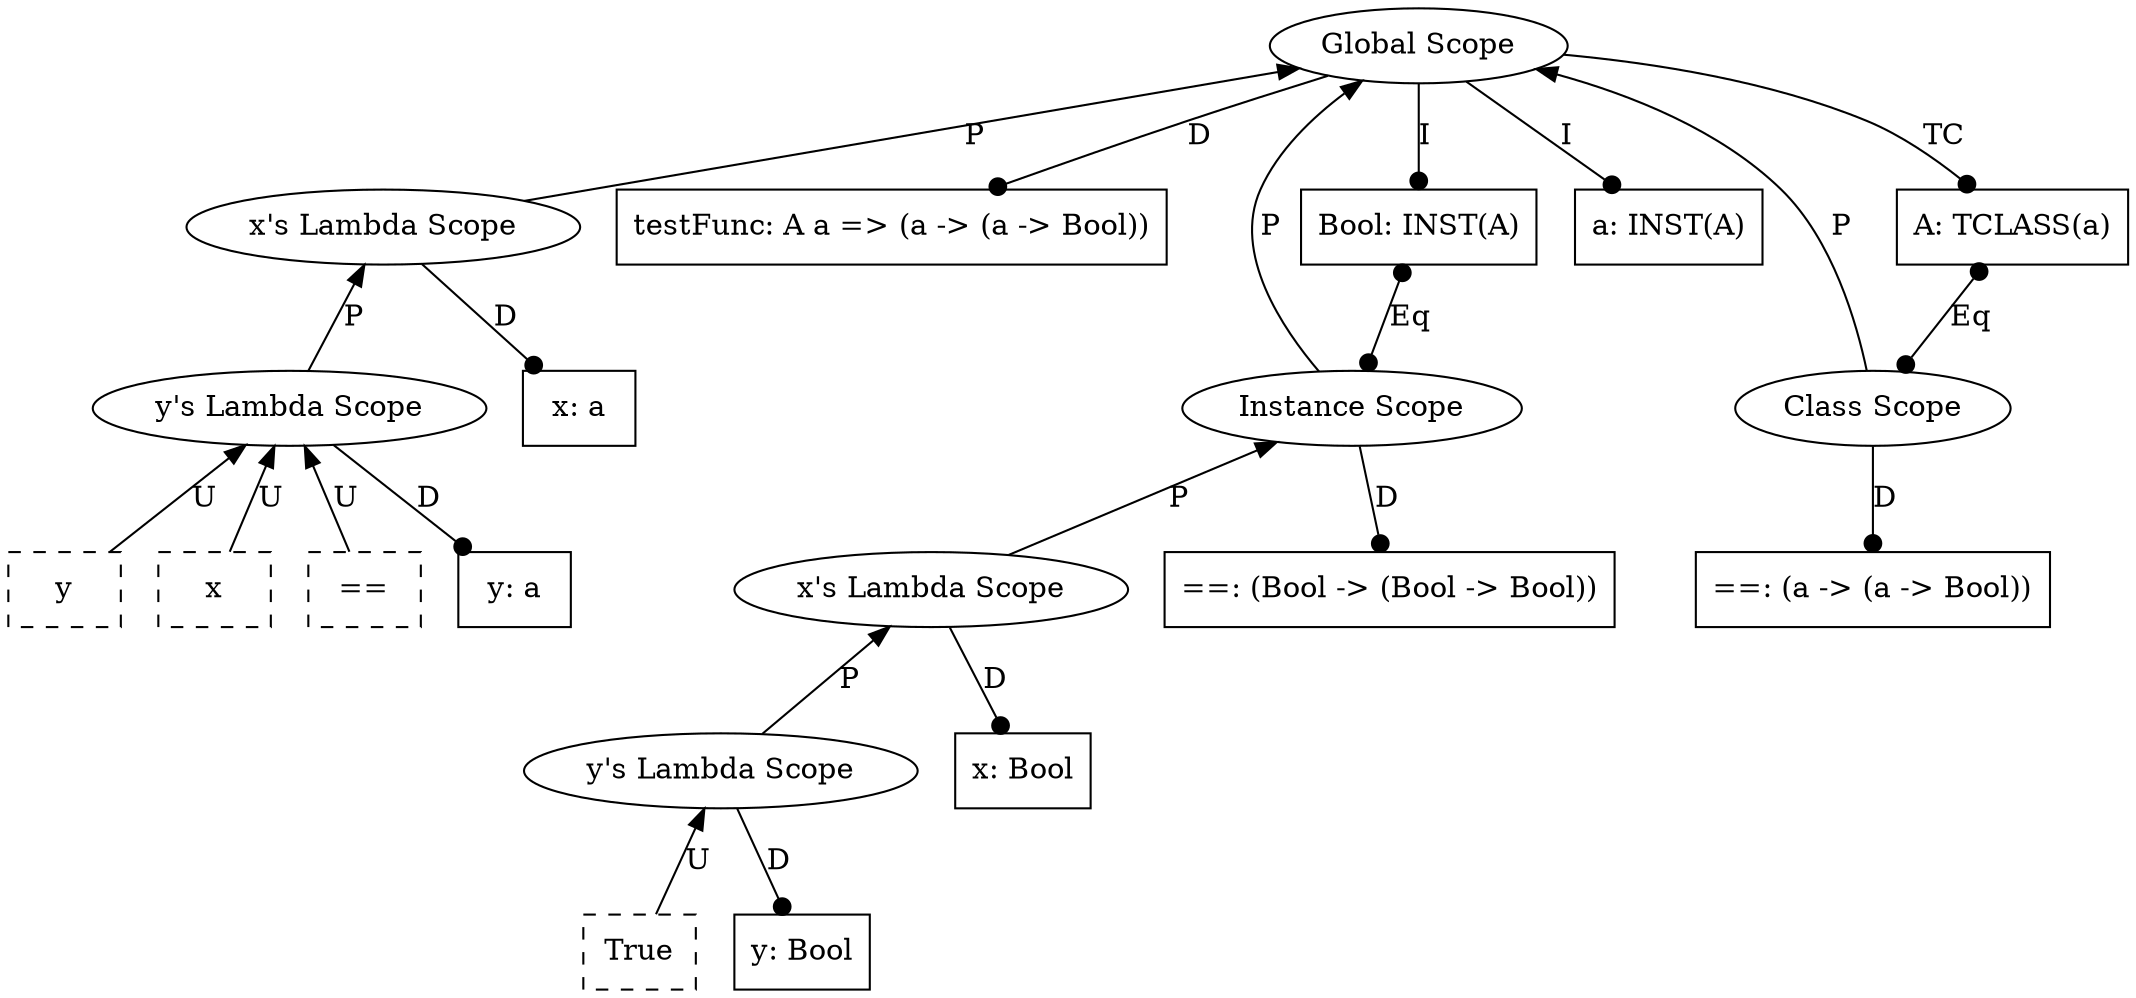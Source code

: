 graph {
    20 [label=y
       ,shape=box
       ,style=dashed];
    19 [label=x
       ,shape=box
       ,style=dashed];
    18 [label="=="
       ,shape=box
       ,style=dashed];
    17 [label="y: a",shape=box];
    16 [label="y's Lambda Scope"
       ,shape=ellipse];
    15 [label="x: a",shape=box];
    14 [label="x's Lambda Scope"
       ,shape=ellipse];
    13 [label="testFunc: A a => (a -> (a -> Bool))"
       ,shape=box];
    12 [label=True
       ,shape=box
       ,style=dashed];
    11 [label="y: Bool",shape=box];
    10 [label="y's Lambda Scope"
       ,shape=ellipse];
    9 [label="x: Bool",shape=box];
    8 [label="x's Lambda Scope"
      ,shape=ellipse];
    7 [label="==: (Bool -> (Bool -> Bool))"
      ,shape=box];
    6 [label="Instance Scope"
      ,shape=ellipse];
    5 [label="Bool: INST(A)"
      ,shape=box];
    4 [label="==: (a -> (a -> Bool))"
      ,shape=box];
    3 [label="a: INST(A)"
      ,shape=box];
    2 [label="Class Scope"
      ,shape=ellipse];
    1 [label="A: TCLASS(a)"
      ,shape=box];
    0 [label="Global Scope"
      ,shape=ellipse];
    16 -- 20 [label=U,dir=back];
    16 -- 19 [label=U,dir=back];
    16 -- 18 [label=U,dir=back];
    16 -- 17 [label=D
             ,dir=forward
             ,arrowhead=dot];
    14 -- 16 [label=P,dir=back];
    14 -- 15 [label=D
             ,dir=forward
             ,arrowhead=dot];
    0 -- 14 [label=P,dir=back];
    0 -- 13 [label=D
            ,dir=forward
            ,arrowhead=dot];
    10 -- 12 [label=U,dir=back];
    10 -- 11 [label=D
             ,dir=forward
             ,arrowhead=dot];
    8 -- 10 [label=P,dir=back];
    8 -- 9 [label=D
           ,dir=forward
           ,arrowhead=dot];
    6 -- 8 [label=P,dir=back];
    6 -- 7 [label=D
           ,dir=forward
           ,arrowhead=dot];
    5 -- 6 [label=Eq
           ,dir=both
           ,arrowhead=dot
           ,arrowtail=dot];
    0 -- 6 [label=P,dir=back];
    0 -- 5 [label=I
           ,dir=forward
           ,arrowhead=dot];
    2 -- 4 [label=D
           ,dir=forward
           ,arrowhead=dot];
    0 -- 3 [label=I
           ,dir=forward
           ,arrowhead=dot];
    1 -- 2 [label=Eq
           ,dir=both
           ,arrowhead=dot
           ,arrowtail=dot];
    0 -- 2 [label=P,dir=back];
    0 -- 1 [label=TC
           ,dir=forward
           ,arrowhead=dot];
}
